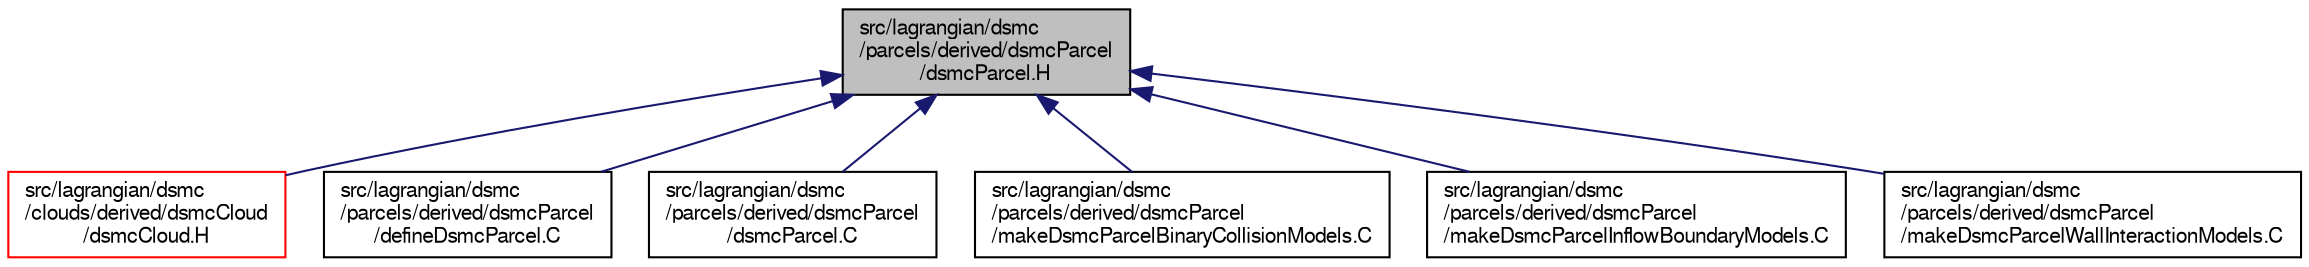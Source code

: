 digraph "src/lagrangian/dsmc/parcels/derived/dsmcParcel/dsmcParcel.H"
{
  bgcolor="transparent";
  edge [fontname="FreeSans",fontsize="10",labelfontname="FreeSans",labelfontsize="10"];
  node [fontname="FreeSans",fontsize="10",shape=record];
  Node370 [label="src/lagrangian/dsmc\l/parcels/derived/dsmcParcel\l/dsmcParcel.H",height=0.2,width=0.4,color="black", fillcolor="grey75", style="filled", fontcolor="black"];
  Node370 -> Node371 [dir="back",color="midnightblue",fontsize="10",style="solid",fontname="FreeSans"];
  Node371 [label="src/lagrangian/dsmc\l/clouds/derived/dsmcCloud\l/dsmcCloud.H",height=0.2,width=0.4,color="red",URL="$a05021.html"];
  Node370 -> Node373 [dir="back",color="midnightblue",fontsize="10",style="solid",fontname="FreeSans"];
  Node373 [label="src/lagrangian/dsmc\l/parcels/derived/dsmcParcel\l/defineDsmcParcel.C",height=0.2,width=0.4,color="black",URL="$a05033.html"];
  Node370 -> Node374 [dir="back",color="midnightblue",fontsize="10",style="solid",fontname="FreeSans"];
  Node374 [label="src/lagrangian/dsmc\l/parcels/derived/dsmcParcel\l/dsmcParcel.C",height=0.2,width=0.4,color="black",URL="$a05036.html"];
  Node370 -> Node375 [dir="back",color="midnightblue",fontsize="10",style="solid",fontname="FreeSans"];
  Node375 [label="src/lagrangian/dsmc\l/parcels/derived/dsmcParcel\l/makeDsmcParcelBinaryCollisionModels.C",height=0.2,width=0.4,color="black",URL="$a05042.html"];
  Node370 -> Node376 [dir="back",color="midnightblue",fontsize="10",style="solid",fontname="FreeSans"];
  Node376 [label="src/lagrangian/dsmc\l/parcels/derived/dsmcParcel\l/makeDsmcParcelInflowBoundaryModels.C",height=0.2,width=0.4,color="black",URL="$a05045.html"];
  Node370 -> Node377 [dir="back",color="midnightblue",fontsize="10",style="solid",fontname="FreeSans"];
  Node377 [label="src/lagrangian/dsmc\l/parcels/derived/dsmcParcel\l/makeDsmcParcelWallInteractionModels.C",height=0.2,width=0.4,color="black",URL="$a05048.html"];
}
